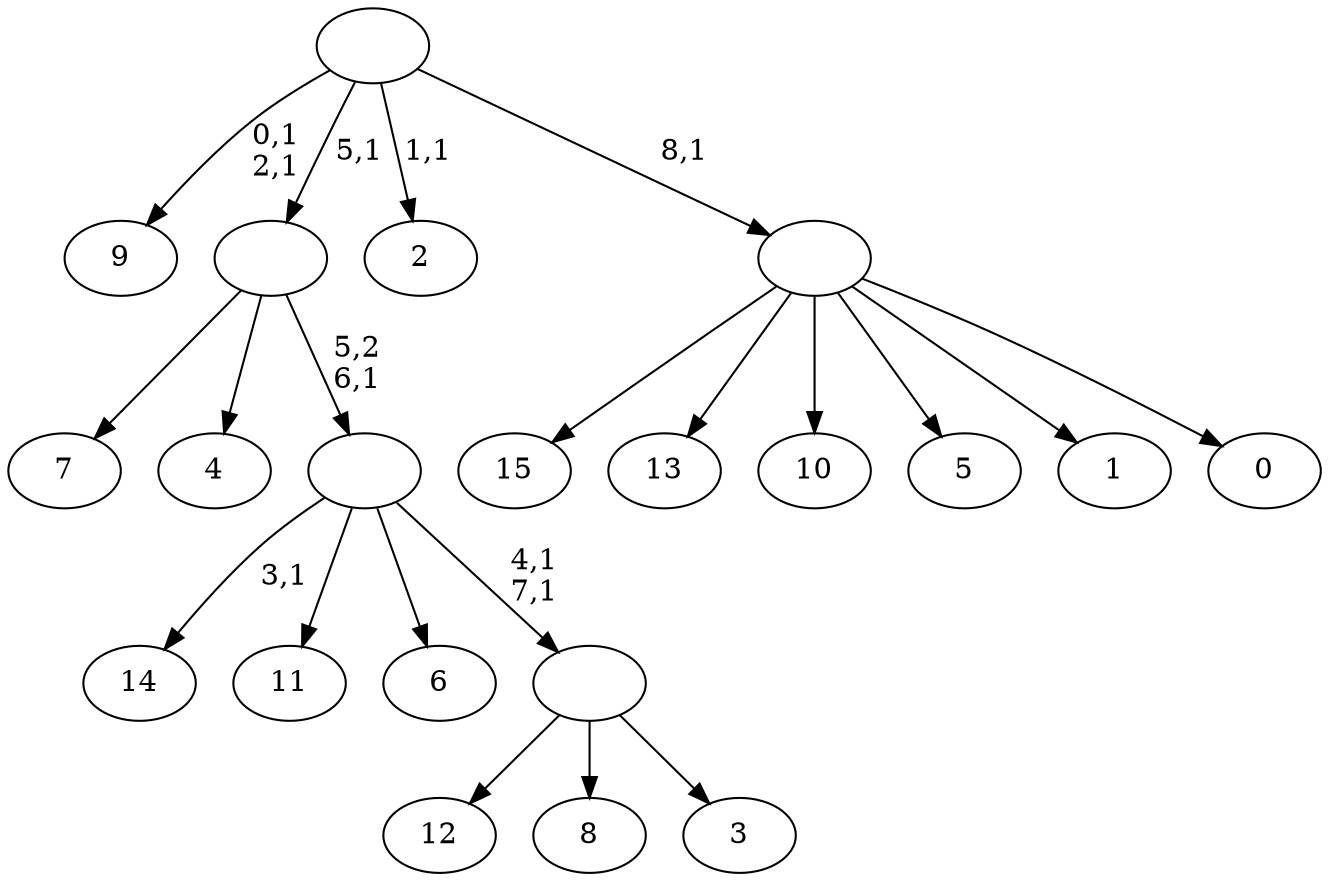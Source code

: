 digraph T {
	25 [label="15"]
	24 [label="14"]
	22 [label="13"]
	21 [label="12"]
	20 [label="11"]
	19 [label="10"]
	18 [label="9"]
	15 [label="8"]
	14 [label="7"]
	13 [label="6"]
	12 [label="5"]
	11 [label="4"]
	10 [label="3"]
	9 [label=""]
	7 [label=""]
	6 [label=""]
	5 [label="2"]
	3 [label="1"]
	2 [label="0"]
	1 [label=""]
	0 [label=""]
	9 -> 21 [label=""]
	9 -> 15 [label=""]
	9 -> 10 [label=""]
	7 -> 9 [label="4,1\n7,1"]
	7 -> 24 [label="3,1"]
	7 -> 20 [label=""]
	7 -> 13 [label=""]
	6 -> 14 [label=""]
	6 -> 11 [label=""]
	6 -> 7 [label="5,2\n6,1"]
	1 -> 25 [label=""]
	1 -> 22 [label=""]
	1 -> 19 [label=""]
	1 -> 12 [label=""]
	1 -> 3 [label=""]
	1 -> 2 [label=""]
	0 -> 5 [label="1,1"]
	0 -> 18 [label="0,1\n2,1"]
	0 -> 6 [label="5,1"]
	0 -> 1 [label="8,1"]
}
